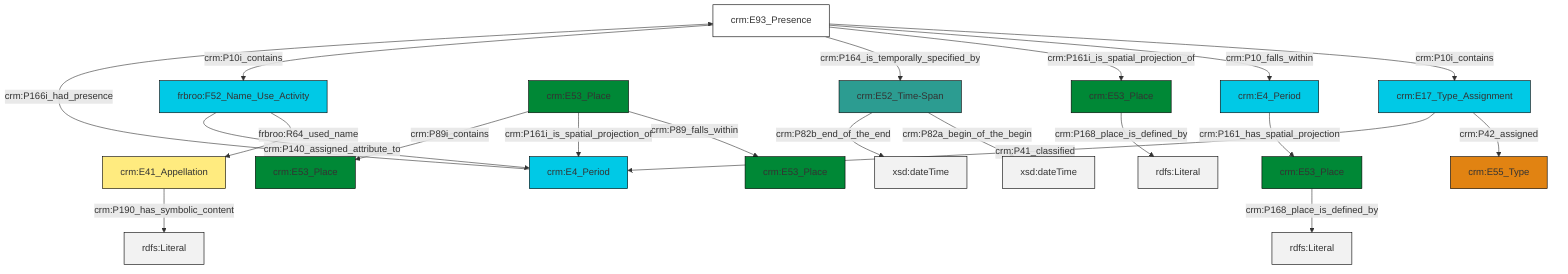graph TD
classDef Literal fill:#f2f2f2,stroke:#000000;
classDef CRM_Entity fill:#FFFFFF,stroke:#000000;
classDef Temporal_Entity fill:#00C9E6, stroke:#000000;
classDef Type fill:#E18312, stroke:#000000;
classDef Time-Span fill:#2C9C91, stroke:#000000;
classDef Appellation fill:#FFEB7F, stroke:#000000;
classDef Place fill:#008836, stroke:#000000;
classDef Persistent_Item fill:#B266B2, stroke:#000000;
classDef Conceptual_Object fill:#FFD700, stroke:#000000;
classDef Physical_Thing fill:#D2B48C, stroke:#000000;
classDef Actor fill:#f58aad, stroke:#000000;
classDef PC_Classes fill:#4ce600, stroke:#000000;
classDef Multi fill:#cccccc,stroke:#000000;

0["crm:E93_Presence"]:::CRM_Entity -->|crm:P10i_contains| 1["crm:E17_Type_Assignment"]:::Temporal_Entity
4["crm:E53_Place"]:::Place -->|crm:P89_falls_within| 5["crm:E53_Place"]:::Place
6["crm:E4_Period"]:::Temporal_Entity -->|crm:P166i_had_presence| 0["crm:E93_Presence"]:::CRM_Entity
2["frbroo:F52_Name_Use_Activity"]:::Temporal_Entity -->|frbroo:R64_used_name| 7["crm:E41_Appellation"]:::Appellation
0["crm:E93_Presence"]:::CRM_Entity -->|crm:P10_falls_within| 16["crm:E4_Period"]:::Temporal_Entity
7["crm:E41_Appellation"]:::Appellation -->|crm:P190_has_symbolic_content| 17[rdfs:Literal]:::Literal
14["crm:E53_Place"]:::Place -->|crm:P168_place_is_defined_by| 19[rdfs:Literal]:::Literal
0["crm:E93_Presence"]:::CRM_Entity -->|crm:P161i_is_spatial_projection_of| 22["crm:E53_Place"]:::Place
4["crm:E53_Place"]:::Place -->|crm:P161i_is_spatial_projection_of| 6["crm:E4_Period"]:::Temporal_Entity
22["crm:E53_Place"]:::Place -->|crm:P168_place_is_defined_by| 23[rdfs:Literal]:::Literal
4["crm:E53_Place"]:::Place -->|crm:P89i_contains| 25["crm:E53_Place"]:::Place
0["crm:E93_Presence"]:::CRM_Entity -->|crm:P164_is_temporally_specified_by| 20["crm:E52_Time-Span"]:::Time-Span
0["crm:E93_Presence"]:::CRM_Entity -->|crm:P10i_contains| 2["frbroo:F52_Name_Use_Activity"]:::Temporal_Entity
20["crm:E52_Time-Span"]:::Time-Span -->|crm:P82a_begin_of_the_begin| 28[xsd:dateTime]:::Literal
20["crm:E52_Time-Span"]:::Time-Span -->|crm:P82b_end_of_the_end| 29[xsd:dateTime]:::Literal
2["frbroo:F52_Name_Use_Activity"]:::Temporal_Entity -->|crm:P140_assigned_attribute_to| 6["crm:E4_Period"]:::Temporal_Entity
1["crm:E17_Type_Assignment"]:::Temporal_Entity -->|crm:P42_assigned| 10["crm:E55_Type"]:::Type
16["crm:E4_Period"]:::Temporal_Entity -->|crm:P161_has_spatial_projection| 14["crm:E53_Place"]:::Place
1["crm:E17_Type_Assignment"]:::Temporal_Entity -->|crm:P41_classified| 6["crm:E4_Period"]:::Temporal_Entity